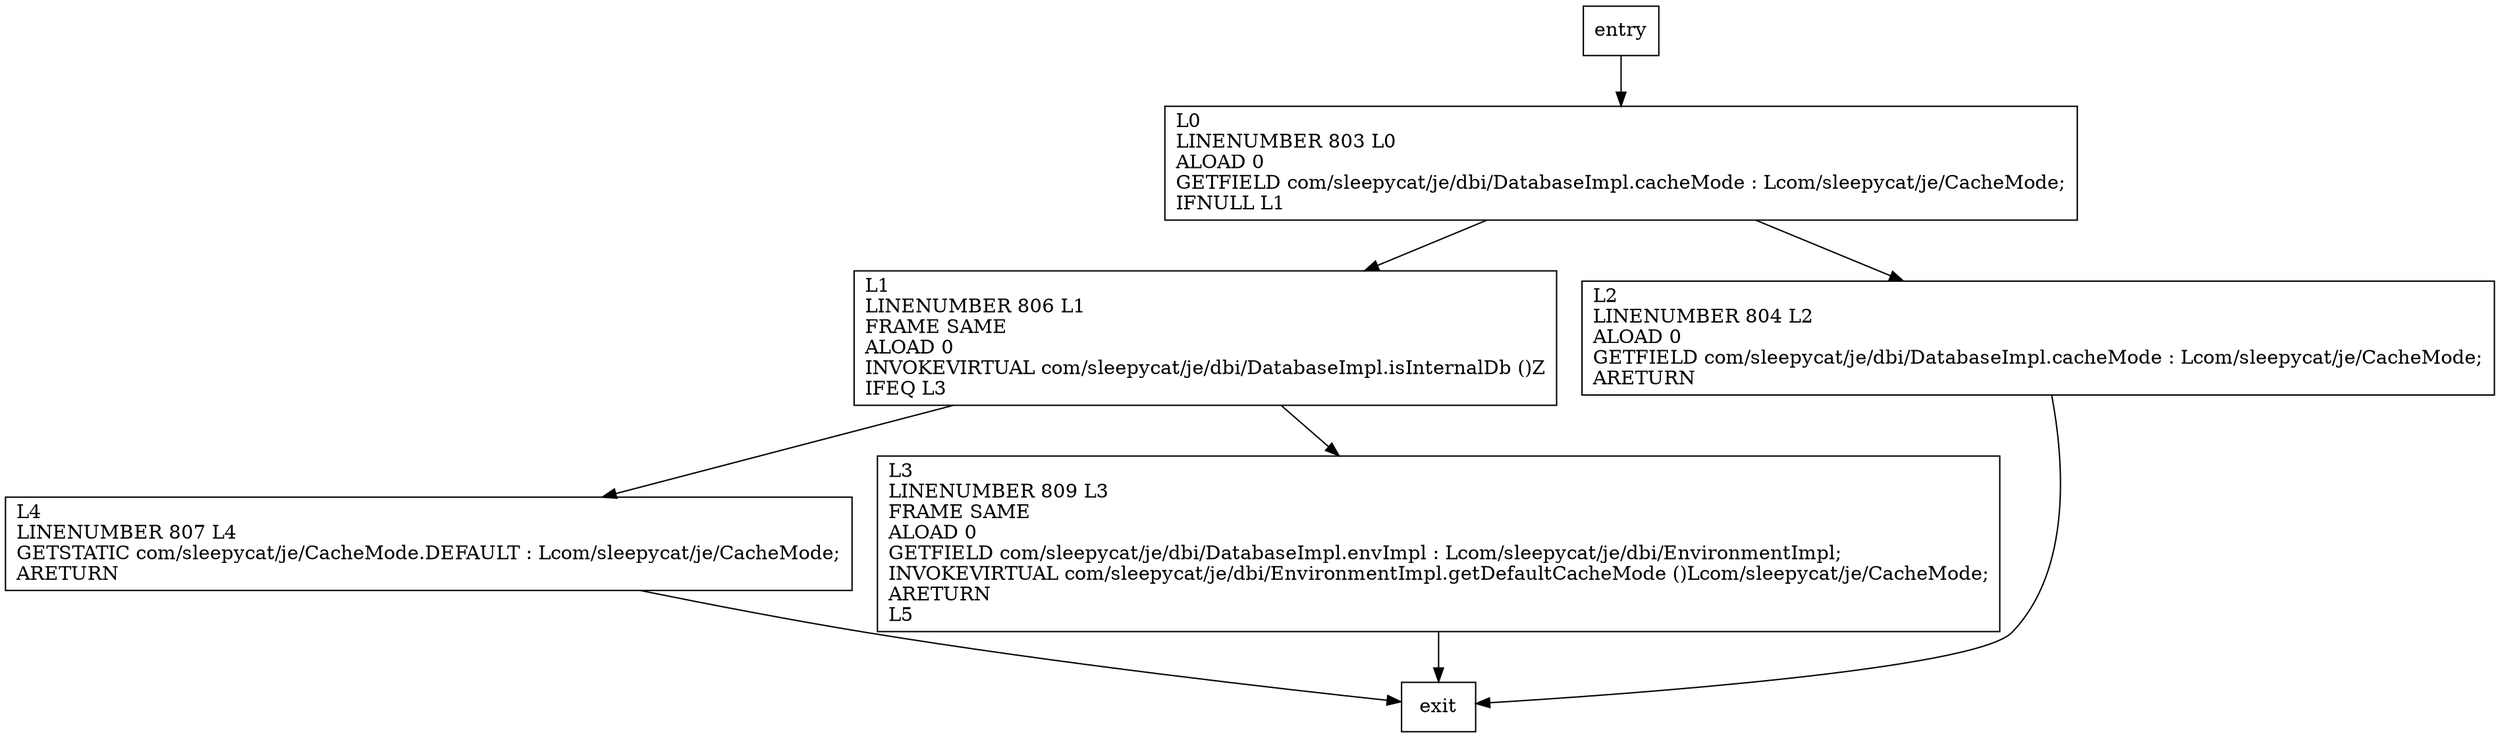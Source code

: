 digraph getDefaultCacheMode {
node [shape=record];
217428568 [label="L0\lLINENUMBER 803 L0\lALOAD 0\lGETFIELD com/sleepycat/je/dbi/DatabaseImpl.cacheMode : Lcom/sleepycat/je/CacheMode;\lIFNULL L1\l"];
980089553 [label="L4\lLINENUMBER 807 L4\lGETSTATIC com/sleepycat/je/CacheMode.DEFAULT : Lcom/sleepycat/je/CacheMode;\lARETURN\l"];
455932086 [label="L3\lLINENUMBER 809 L3\lFRAME SAME\lALOAD 0\lGETFIELD com/sleepycat/je/dbi/DatabaseImpl.envImpl : Lcom/sleepycat/je/dbi/EnvironmentImpl;\lINVOKEVIRTUAL com/sleepycat/je/dbi/EnvironmentImpl.getDefaultCacheMode ()Lcom/sleepycat/je/CacheMode;\lARETURN\lL5\l"];
13239027 [label="L1\lLINENUMBER 806 L1\lFRAME SAME\lALOAD 0\lINVOKEVIRTUAL com/sleepycat/je/dbi/DatabaseImpl.isInternalDb ()Z\lIFEQ L3\l"];
261041678 [label="L2\lLINENUMBER 804 L2\lALOAD 0\lGETFIELD com/sleepycat/je/dbi/DatabaseImpl.cacheMode : Lcom/sleepycat/je/CacheMode;\lARETURN\l"];
entry;
exit;
entry -> 217428568
217428568 -> 13239027
217428568 -> 261041678
980089553 -> exit
455932086 -> exit
13239027 -> 980089553
13239027 -> 455932086
261041678 -> exit
}
